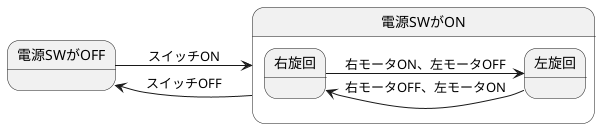 @startuml ライントレーサー
left to right direction
state 電源SWがOFF

state 電源SWがON{
    state 右旋回
    state 左旋回
    右旋回 --> 左旋回 :右モータON、左モータOFF
    左旋回 --> 右旋回 :右モータOFF、左モータON
}
電源SWがOFF -right-> 電源SWがON :スイッチON
電源SWがON --> 電源SWがOFF :スイッチOFF
@enduml